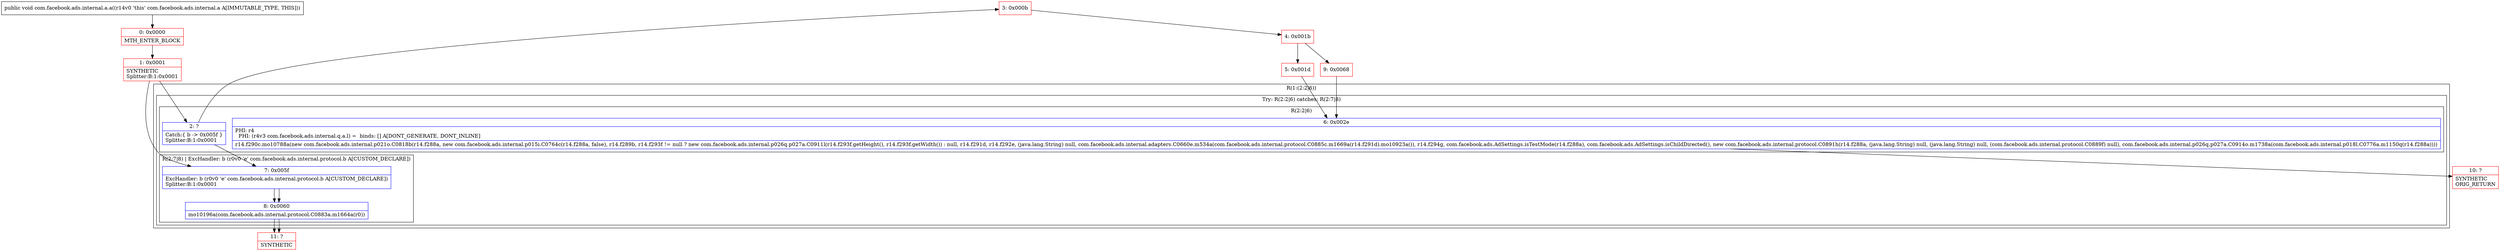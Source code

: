 digraph "CFG forcom.facebook.ads.internal.a.a()V" {
subgraph cluster_Region_1028542267 {
label = "R(1:(2:2|6))";
node [shape=record,color=blue];
subgraph cluster_TryCatchRegion_1637310516 {
label = "Try: R(2:2|6) catches: R(2:7|8)";
node [shape=record,color=blue];
subgraph cluster_Region_1229505763 {
label = "R(2:2|6)";
node [shape=record,color=blue];
Node_2 [shape=record,label="{2\:\ ?|Catch:\{ b \-\> 0x005f \}\lSplitter:B:1:0x0001\l}"];
Node_6 [shape=record,label="{6\:\ 0x002e|PHI: r4 \l  PHI: (r4v3 com.facebook.ads.internal.q.a.l) =  binds: [] A[DONT_GENERATE, DONT_INLINE]\l|r14.f290c.mo10788a(new com.facebook.ads.internal.p021o.C0818b(r14.f288a, new com.facebook.ads.internal.p015i.C0764c(r14.f288a, false), r14.f289b, r14.f293f != null ? new com.facebook.ads.internal.p026q.p027a.C0911l(r14.f293f.getHeight(), r14.f293f.getWidth()) : null, r14.f291d, r14.f292e, (java.lang.String) null, com.facebook.ads.internal.adapters.C0660e.m534a(com.facebook.ads.internal.protocol.C0885c.m1669a(r14.f291d).mo10923a()), r14.f294g, com.facebook.ads.AdSettings.isTestMode(r14.f288a), com.facebook.ads.AdSettings.isChildDirected(), new com.facebook.ads.internal.protocol.C0891h(r14.f288a, (java.lang.String) null, (java.lang.String) null, (com.facebook.ads.internal.protocol.C0889f) null), com.facebook.ads.internal.p026q.p027a.C0914o.m1738a(com.facebook.ads.internal.p018l.C0776a.m1150q(r14.f288a))))\l}"];
}
subgraph cluster_Region_1370184358 {
label = "R(2:7|8) | ExcHandler: b (r0v0 'e' com.facebook.ads.internal.protocol.b A[CUSTOM_DECLARE])\l";
node [shape=record,color=blue];
Node_7 [shape=record,label="{7\:\ 0x005f|ExcHandler: b (r0v0 'e' com.facebook.ads.internal.protocol.b A[CUSTOM_DECLARE])\lSplitter:B:1:0x0001\l}"];
Node_8 [shape=record,label="{8\:\ 0x0060|mo10196a(com.facebook.ads.internal.protocol.C0883a.m1664a(r0))\l}"];
}
}
}
subgraph cluster_Region_1370184358 {
label = "R(2:7|8) | ExcHandler: b (r0v0 'e' com.facebook.ads.internal.protocol.b A[CUSTOM_DECLARE])\l";
node [shape=record,color=blue];
Node_7 [shape=record,label="{7\:\ 0x005f|ExcHandler: b (r0v0 'e' com.facebook.ads.internal.protocol.b A[CUSTOM_DECLARE])\lSplitter:B:1:0x0001\l}"];
Node_8 [shape=record,label="{8\:\ 0x0060|mo10196a(com.facebook.ads.internal.protocol.C0883a.m1664a(r0))\l}"];
}
Node_0 [shape=record,color=red,label="{0\:\ 0x0000|MTH_ENTER_BLOCK\l}"];
Node_1 [shape=record,color=red,label="{1\:\ 0x0001|SYNTHETIC\lSplitter:B:1:0x0001\l}"];
Node_3 [shape=record,color=red,label="{3\:\ 0x000b}"];
Node_4 [shape=record,color=red,label="{4\:\ 0x001b}"];
Node_5 [shape=record,color=red,label="{5\:\ 0x001d}"];
Node_9 [shape=record,color=red,label="{9\:\ 0x0068}"];
Node_10 [shape=record,color=red,label="{10\:\ ?|SYNTHETIC\lORIG_RETURN\l}"];
Node_11 [shape=record,color=red,label="{11\:\ ?|SYNTHETIC\l}"];
MethodNode[shape=record,label="{public void com.facebook.ads.internal.a.a((r14v0 'this' com.facebook.ads.internal.a A[IMMUTABLE_TYPE, THIS])) }"];
MethodNode -> Node_0;
Node_2 -> Node_3;
Node_2 -> Node_7;
Node_6 -> Node_10;
Node_7 -> Node_8;
Node_8 -> Node_11;
Node_7 -> Node_8;
Node_8 -> Node_11;
Node_0 -> Node_1;
Node_1 -> Node_2;
Node_1 -> Node_7;
Node_3 -> Node_4;
Node_4 -> Node_5;
Node_4 -> Node_9;
Node_5 -> Node_6;
Node_9 -> Node_6;
}

